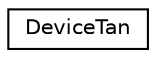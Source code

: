 digraph "Graphical Class Hierarchy"
{
  edge [fontname="Helvetica",fontsize="10",labelfontname="Helvetica",labelfontsize="10"];
  node [fontname="Helvetica",fontsize="10",shape=record];
  rankdir="LR";
  Node0 [label="DeviceTan",height=0.2,width=0.4,color="black", fillcolor="white", style="filled",URL="$structDeviceTan.html"];
}
